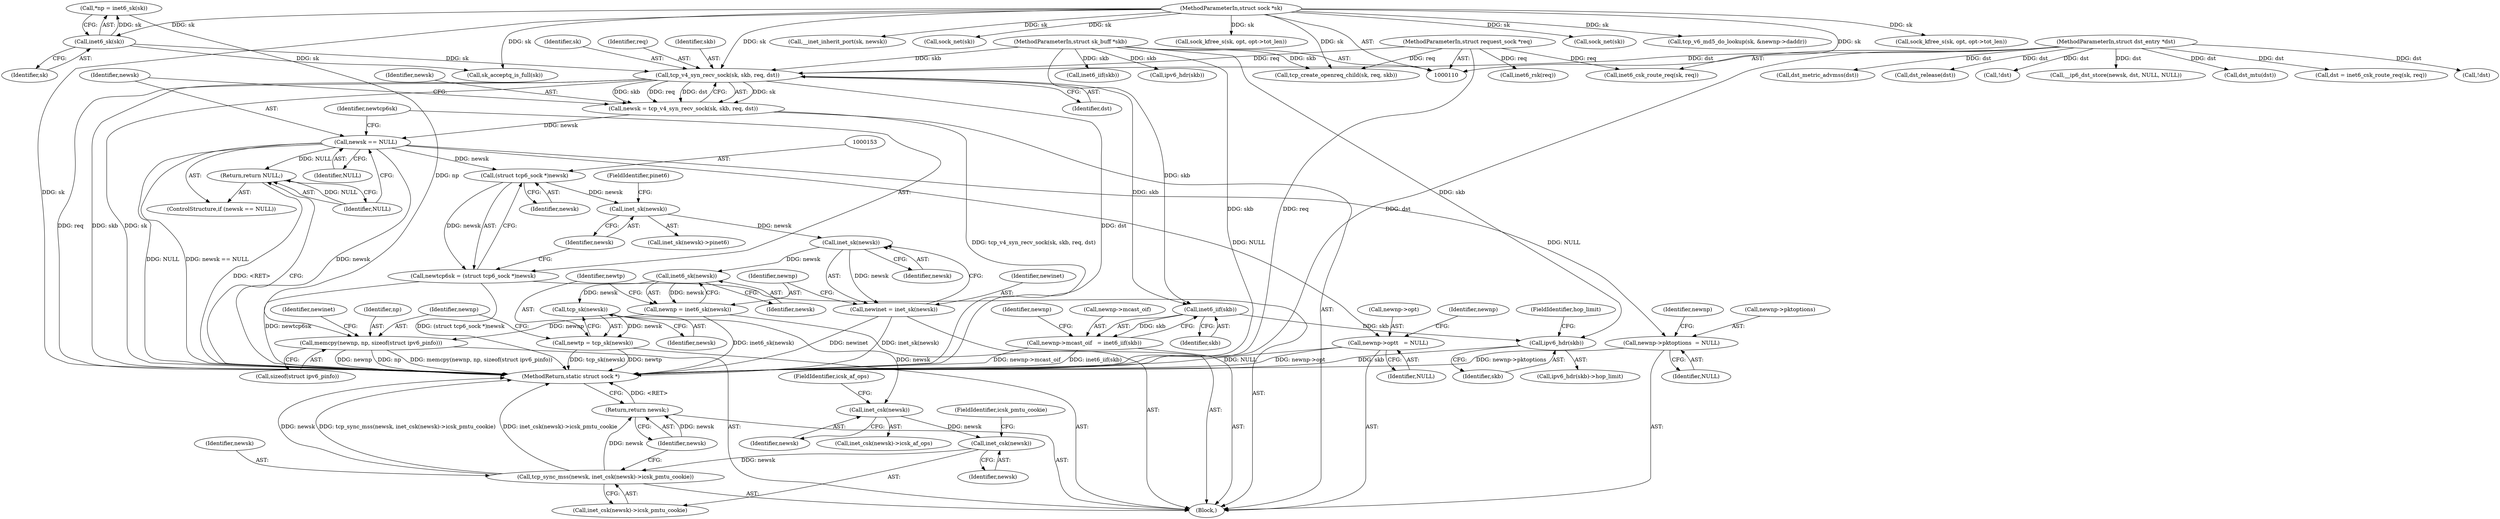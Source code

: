 digraph "0_linux_f6d8bd051c391c1c0458a30b2a7abcd939329259_33@API" {
"1000139" [label="(Call,tcp_v4_syn_recv_sock(sk, skb, req, dst))"];
"1000121" [label="(Call,inet6_sk(sk))"];
"1000111" [label="(MethodParameterIn,struct sock *sk)"];
"1000112" [label="(MethodParameterIn,struct sk_buff *skb)"];
"1000113" [label="(MethodParameterIn,struct request_sock *req)"];
"1000114" [label="(MethodParameterIn,struct dst_entry *dst)"];
"1000137" [label="(Call,newsk = tcp_v4_syn_recv_sock(sk, skb, req, dst))"];
"1000145" [label="(Call,newsk == NULL)"];
"1000148" [label="(Return,return NULL;)"];
"1000152" [label="(Call,(struct tcp6_sock *)newsk)"];
"1000150" [label="(Call,newtcp6sk = (struct tcp6_sock *)newsk)"];
"1000157" [label="(Call,inet_sk(newsk))"];
"1000166" [label="(Call,inet_sk(newsk))"];
"1000164" [label="(Call,newinet = inet_sk(newsk))"];
"1000170" [label="(Call,inet6_sk(newsk))"];
"1000168" [label="(Call,newnp = inet6_sk(newsk))"];
"1000176" [label="(Call,memcpy(newnp, np, sizeof(struct ipv6_pinfo)))"];
"1000174" [label="(Call,tcp_sk(newsk))"];
"1000172" [label="(Call,newtp = tcp_sk(newsk))"];
"1000208" [label="(Call,inet_csk(newsk))"];
"1000251" [label="(Call,inet_csk(newsk))"];
"1000248" [label="(Call,tcp_sync_mss(newsk, inet_csk(newsk)->icsk_pmtu_cookie))"];
"1000254" [label="(Return,return newsk;)"];
"1000224" [label="(Call,newnp->pktoptions  = NULL)"];
"1000229" [label="(Call,newnp->opt\t   = NULL)"];
"1000238" [label="(Call,inet6_iif(skb))"];
"1000234" [label="(Call,newnp->mcast_oif   = inet6_iif(skb))"];
"1000245" [label="(Call,ipv6_hdr(skb))"];
"1000171" [label="(Identifier,newsk)"];
"1000141" [label="(Identifier,skb)"];
"1000577" [label="(Call,sock_net(sk))"];
"1000156" [label="(Call,inet_sk(newsk)->pinet6)"];
"1000165" [label="(Identifier,newinet)"];
"1000233" [label="(Identifier,NULL)"];
"1000152" [label="(Call,(struct tcp6_sock *)newsk)"];
"1000254" [label="(Return,return newsk;)"];
"1000210" [label="(FieldIdentifier,icsk_af_ops)"];
"1000157" [label="(Call,inet_sk(newsk))"];
"1000139" [label="(Call,tcp_v4_syn_recv_sock(sk, skb, req, dst))"];
"1000159" [label="(FieldIdentifier,pinet6)"];
"1000242" [label="(Identifier,newnp)"];
"1000255" [label="(Identifier,newsk)"];
"1000499" [label="(Call,dst_mtu(dst))"];
"1000183" [label="(Identifier,newinet)"];
"1000138" [label="(Identifier,newsk)"];
"1000225" [label="(Call,newnp->pktoptions)"];
"1000527" [label="(Call,tcp_v6_md5_do_lookup(sk, &newnp->daddr))"];
"1000140" [label="(Identifier,sk)"];
"1000154" [label="(Identifier,newsk)"];
"1000172" [label="(Call,newtp = tcp_sk(newsk))"];
"1000244" [label="(Call,ipv6_hdr(skb)->hop_limit)"];
"1000251" [label="(Call,inet_csk(newsk))"];
"1000168" [label="(Call,newnp = inet6_sk(newsk))"];
"1000248" [label="(Call,tcp_sync_mss(newsk, inet_csk(newsk)->icsk_pmtu_cookie))"];
"1000174" [label="(Call,tcp_sk(newsk))"];
"1000137" [label="(Call,newsk = tcp_v4_syn_recv_sock(sk, skb, req, dst))"];
"1000234" [label="(Call,newnp->mcast_oif   = inet6_iif(skb))"];
"1000176" [label="(Call,memcpy(newnp, np, sizeof(struct ipv6_pinfo)))"];
"1000258" [label="(Call,inet6_rsk(req))"];
"1000147" [label="(Identifier,NULL)"];
"1000146" [label="(Identifier,newsk)"];
"1000589" [label="(Call,sock_kfree_s(sk, opt, opt->tot_len))"];
"1000273" [label="(Call,dst = inet6_csk_route_req(sk, req))"];
"1000122" [label="(Identifier,sk)"];
"1000224" [label="(Call,newnp->pktoptions  = NULL)"];
"1000175" [label="(Identifier,newsk)"];
"1000178" [label="(Identifier,np)"];
"1000266" [label="(Call,sk_acceptq_is_full(sk))"];
"1000275" [label="(Call,inet6_csk_route_req(sk, req))"];
"1000270" [label="(Call,!dst)"];
"1000228" [label="(Identifier,NULL)"];
"1000284" [label="(Call,tcp_create_openreq_child(sk, req, skb))"];
"1000170" [label="(Call,inet6_sk(newsk))"];
"1000143" [label="(Identifier,dst)"];
"1000166" [label="(Call,inet_sk(newsk))"];
"1000173" [label="(Identifier,newtp)"];
"1000437" [label="(Call,inet6_iif(skb))"];
"1000113" [label="(MethodParameterIn,struct request_sock *req)"];
"1000169" [label="(Identifier,newnp)"];
"1000505" [label="(Call,dst_metric_advmss(dst))"];
"1000236" [label="(Identifier,newnp)"];
"1000235" [label="(Call,newnp->mcast_oif)"];
"1000144" [label="(ControlStructure,if (newsk == NULL))"];
"1000150" [label="(Call,newtcp6sk = (struct tcp6_sock *)newsk)"];
"1000252" [label="(Identifier,newsk)"];
"1000151" [label="(Identifier,newtcp6sk)"];
"1000164" [label="(Call,newinet = inet_sk(newsk))"];
"1000229" [label="(Call,newnp->opt\t   = NULL)"];
"1000177" [label="(Identifier,newnp)"];
"1000231" [label="(Identifier,newnp)"];
"1000112" [label="(MethodParameterIn,struct sk_buff *skb)"];
"1000595" [label="(Call,dst_release(dst))"];
"1000245" [label="(Call,ipv6_hdr(skb))"];
"1000249" [label="(Identifier,newsk)"];
"1000444" [label="(Call,ipv6_hdr(skb))"];
"1000562" [label="(Call,__inet_inherit_port(sk, newsk))"];
"1000148" [label="(Return,return NULL;)"];
"1000179" [label="(Call,sizeof(struct ipv6_pinfo))"];
"1000279" [label="(Call,!dst)"];
"1000298" [label="(Call,__ip6_dst_store(newsk, dst, NULL, NULL))"];
"1000111" [label="(MethodParameterIn,struct sock *sk)"];
"1000209" [label="(Identifier,newsk)"];
"1000246" [label="(Identifier,skb)"];
"1000604" [label="(MethodReturn,static struct sock *)"];
"1000145" [label="(Call,newsk == NULL)"];
"1000142" [label="(Identifier,req)"];
"1000207" [label="(Call,inet_csk(newsk)->icsk_af_ops)"];
"1000238" [label="(Call,inet6_iif(skb))"];
"1000250" [label="(Call,inet_csk(newsk)->icsk_pmtu_cookie)"];
"1000149" [label="(Identifier,NULL)"];
"1000121" [label="(Call,inet6_sk(sk))"];
"1000253" [label="(FieldIdentifier,icsk_pmtu_cookie)"];
"1000167" [label="(Identifier,newsk)"];
"1000599" [label="(Call,sock_net(sk))"];
"1000208" [label="(Call,inet_csk(newsk))"];
"1000119" [label="(Call,*np = inet6_sk(sk))"];
"1000114" [label="(MethodParameterIn,struct dst_entry *dst)"];
"1000463" [label="(Call,sock_kfree_s(sk, opt, opt->tot_len))"];
"1000136" [label="(Block,)"];
"1000247" [label="(FieldIdentifier,hop_limit)"];
"1000158" [label="(Identifier,newsk)"];
"1000230" [label="(Call,newnp->opt)"];
"1000239" [label="(Identifier,skb)"];
"1000139" -> "1000137"  [label="AST: "];
"1000139" -> "1000143"  [label="CFG: "];
"1000140" -> "1000139"  [label="AST: "];
"1000141" -> "1000139"  [label="AST: "];
"1000142" -> "1000139"  [label="AST: "];
"1000143" -> "1000139"  [label="AST: "];
"1000137" -> "1000139"  [label="CFG: "];
"1000139" -> "1000604"  [label="DDG: req"];
"1000139" -> "1000604"  [label="DDG: skb"];
"1000139" -> "1000604"  [label="DDG: sk"];
"1000139" -> "1000604"  [label="DDG: dst"];
"1000139" -> "1000137"  [label="DDG: sk"];
"1000139" -> "1000137"  [label="DDG: skb"];
"1000139" -> "1000137"  [label="DDG: req"];
"1000139" -> "1000137"  [label="DDG: dst"];
"1000121" -> "1000139"  [label="DDG: sk"];
"1000111" -> "1000139"  [label="DDG: sk"];
"1000112" -> "1000139"  [label="DDG: skb"];
"1000113" -> "1000139"  [label="DDG: req"];
"1000114" -> "1000139"  [label="DDG: dst"];
"1000139" -> "1000238"  [label="DDG: skb"];
"1000121" -> "1000119"  [label="AST: "];
"1000121" -> "1000122"  [label="CFG: "];
"1000122" -> "1000121"  [label="AST: "];
"1000119" -> "1000121"  [label="CFG: "];
"1000121" -> "1000119"  [label="DDG: sk"];
"1000111" -> "1000121"  [label="DDG: sk"];
"1000121" -> "1000266"  [label="DDG: sk"];
"1000111" -> "1000110"  [label="AST: "];
"1000111" -> "1000604"  [label="DDG: sk"];
"1000111" -> "1000266"  [label="DDG: sk"];
"1000111" -> "1000275"  [label="DDG: sk"];
"1000111" -> "1000284"  [label="DDG: sk"];
"1000111" -> "1000463"  [label="DDG: sk"];
"1000111" -> "1000527"  [label="DDG: sk"];
"1000111" -> "1000562"  [label="DDG: sk"];
"1000111" -> "1000577"  [label="DDG: sk"];
"1000111" -> "1000589"  [label="DDG: sk"];
"1000111" -> "1000599"  [label="DDG: sk"];
"1000112" -> "1000110"  [label="AST: "];
"1000112" -> "1000604"  [label="DDG: skb"];
"1000112" -> "1000238"  [label="DDG: skb"];
"1000112" -> "1000245"  [label="DDG: skb"];
"1000112" -> "1000284"  [label="DDG: skb"];
"1000112" -> "1000437"  [label="DDG: skb"];
"1000112" -> "1000444"  [label="DDG: skb"];
"1000113" -> "1000110"  [label="AST: "];
"1000113" -> "1000604"  [label="DDG: req"];
"1000113" -> "1000258"  [label="DDG: req"];
"1000113" -> "1000275"  [label="DDG: req"];
"1000113" -> "1000284"  [label="DDG: req"];
"1000114" -> "1000110"  [label="AST: "];
"1000114" -> "1000604"  [label="DDG: dst"];
"1000114" -> "1000270"  [label="DDG: dst"];
"1000114" -> "1000273"  [label="DDG: dst"];
"1000114" -> "1000279"  [label="DDG: dst"];
"1000114" -> "1000298"  [label="DDG: dst"];
"1000114" -> "1000499"  [label="DDG: dst"];
"1000114" -> "1000505"  [label="DDG: dst"];
"1000114" -> "1000595"  [label="DDG: dst"];
"1000137" -> "1000136"  [label="AST: "];
"1000138" -> "1000137"  [label="AST: "];
"1000146" -> "1000137"  [label="CFG: "];
"1000137" -> "1000604"  [label="DDG: tcp_v4_syn_recv_sock(sk, skb, req, dst)"];
"1000137" -> "1000145"  [label="DDG: newsk"];
"1000145" -> "1000144"  [label="AST: "];
"1000145" -> "1000147"  [label="CFG: "];
"1000146" -> "1000145"  [label="AST: "];
"1000147" -> "1000145"  [label="AST: "];
"1000149" -> "1000145"  [label="CFG: "];
"1000151" -> "1000145"  [label="CFG: "];
"1000145" -> "1000604"  [label="DDG: newsk == NULL"];
"1000145" -> "1000604"  [label="DDG: newsk"];
"1000145" -> "1000604"  [label="DDG: NULL"];
"1000145" -> "1000148"  [label="DDG: NULL"];
"1000145" -> "1000152"  [label="DDG: newsk"];
"1000145" -> "1000224"  [label="DDG: NULL"];
"1000145" -> "1000229"  [label="DDG: NULL"];
"1000148" -> "1000144"  [label="AST: "];
"1000148" -> "1000149"  [label="CFG: "];
"1000149" -> "1000148"  [label="AST: "];
"1000604" -> "1000148"  [label="CFG: "];
"1000148" -> "1000604"  [label="DDG: <RET>"];
"1000149" -> "1000148"  [label="DDG: NULL"];
"1000152" -> "1000150"  [label="AST: "];
"1000152" -> "1000154"  [label="CFG: "];
"1000153" -> "1000152"  [label="AST: "];
"1000154" -> "1000152"  [label="AST: "];
"1000150" -> "1000152"  [label="CFG: "];
"1000152" -> "1000150"  [label="DDG: newsk"];
"1000152" -> "1000157"  [label="DDG: newsk"];
"1000150" -> "1000136"  [label="AST: "];
"1000151" -> "1000150"  [label="AST: "];
"1000158" -> "1000150"  [label="CFG: "];
"1000150" -> "1000604"  [label="DDG: newtcp6sk"];
"1000150" -> "1000604"  [label="DDG: (struct tcp6_sock *)newsk"];
"1000157" -> "1000156"  [label="AST: "];
"1000157" -> "1000158"  [label="CFG: "];
"1000158" -> "1000157"  [label="AST: "];
"1000159" -> "1000157"  [label="CFG: "];
"1000157" -> "1000166"  [label="DDG: newsk"];
"1000166" -> "1000164"  [label="AST: "];
"1000166" -> "1000167"  [label="CFG: "];
"1000167" -> "1000166"  [label="AST: "];
"1000164" -> "1000166"  [label="CFG: "];
"1000166" -> "1000164"  [label="DDG: newsk"];
"1000166" -> "1000170"  [label="DDG: newsk"];
"1000164" -> "1000136"  [label="AST: "];
"1000165" -> "1000164"  [label="AST: "];
"1000169" -> "1000164"  [label="CFG: "];
"1000164" -> "1000604"  [label="DDG: inet_sk(newsk)"];
"1000164" -> "1000604"  [label="DDG: newinet"];
"1000170" -> "1000168"  [label="AST: "];
"1000170" -> "1000171"  [label="CFG: "];
"1000171" -> "1000170"  [label="AST: "];
"1000168" -> "1000170"  [label="CFG: "];
"1000170" -> "1000168"  [label="DDG: newsk"];
"1000170" -> "1000174"  [label="DDG: newsk"];
"1000168" -> "1000136"  [label="AST: "];
"1000169" -> "1000168"  [label="AST: "];
"1000173" -> "1000168"  [label="CFG: "];
"1000168" -> "1000604"  [label="DDG: inet6_sk(newsk)"];
"1000168" -> "1000176"  [label="DDG: newnp"];
"1000176" -> "1000136"  [label="AST: "];
"1000176" -> "1000179"  [label="CFG: "];
"1000177" -> "1000176"  [label="AST: "];
"1000178" -> "1000176"  [label="AST: "];
"1000179" -> "1000176"  [label="AST: "];
"1000183" -> "1000176"  [label="CFG: "];
"1000176" -> "1000604"  [label="DDG: np"];
"1000176" -> "1000604"  [label="DDG: memcpy(newnp, np, sizeof(struct ipv6_pinfo))"];
"1000176" -> "1000604"  [label="DDG: newnp"];
"1000119" -> "1000176"  [label="DDG: np"];
"1000174" -> "1000172"  [label="AST: "];
"1000174" -> "1000175"  [label="CFG: "];
"1000175" -> "1000174"  [label="AST: "];
"1000172" -> "1000174"  [label="CFG: "];
"1000174" -> "1000172"  [label="DDG: newsk"];
"1000174" -> "1000208"  [label="DDG: newsk"];
"1000172" -> "1000136"  [label="AST: "];
"1000173" -> "1000172"  [label="AST: "];
"1000177" -> "1000172"  [label="CFG: "];
"1000172" -> "1000604"  [label="DDG: newtp"];
"1000172" -> "1000604"  [label="DDG: tcp_sk(newsk)"];
"1000208" -> "1000207"  [label="AST: "];
"1000208" -> "1000209"  [label="CFG: "];
"1000209" -> "1000208"  [label="AST: "];
"1000210" -> "1000208"  [label="CFG: "];
"1000208" -> "1000251"  [label="DDG: newsk"];
"1000251" -> "1000250"  [label="AST: "];
"1000251" -> "1000252"  [label="CFG: "];
"1000252" -> "1000251"  [label="AST: "];
"1000253" -> "1000251"  [label="CFG: "];
"1000251" -> "1000248"  [label="DDG: newsk"];
"1000248" -> "1000136"  [label="AST: "];
"1000248" -> "1000250"  [label="CFG: "];
"1000249" -> "1000248"  [label="AST: "];
"1000250" -> "1000248"  [label="AST: "];
"1000255" -> "1000248"  [label="CFG: "];
"1000248" -> "1000604"  [label="DDG: tcp_sync_mss(newsk, inet_csk(newsk)->icsk_pmtu_cookie)"];
"1000248" -> "1000604"  [label="DDG: inet_csk(newsk)->icsk_pmtu_cookie"];
"1000248" -> "1000604"  [label="DDG: newsk"];
"1000248" -> "1000254"  [label="DDG: newsk"];
"1000254" -> "1000136"  [label="AST: "];
"1000254" -> "1000255"  [label="CFG: "];
"1000255" -> "1000254"  [label="AST: "];
"1000604" -> "1000254"  [label="CFG: "];
"1000254" -> "1000604"  [label="DDG: <RET>"];
"1000255" -> "1000254"  [label="DDG: newsk"];
"1000224" -> "1000136"  [label="AST: "];
"1000224" -> "1000228"  [label="CFG: "];
"1000225" -> "1000224"  [label="AST: "];
"1000228" -> "1000224"  [label="AST: "];
"1000231" -> "1000224"  [label="CFG: "];
"1000224" -> "1000604"  [label="DDG: newnp->pktoptions"];
"1000229" -> "1000136"  [label="AST: "];
"1000229" -> "1000233"  [label="CFG: "];
"1000230" -> "1000229"  [label="AST: "];
"1000233" -> "1000229"  [label="AST: "];
"1000236" -> "1000229"  [label="CFG: "];
"1000229" -> "1000604"  [label="DDG: NULL"];
"1000229" -> "1000604"  [label="DDG: newnp->opt"];
"1000238" -> "1000234"  [label="AST: "];
"1000238" -> "1000239"  [label="CFG: "];
"1000239" -> "1000238"  [label="AST: "];
"1000234" -> "1000238"  [label="CFG: "];
"1000238" -> "1000234"  [label="DDG: skb"];
"1000238" -> "1000245"  [label="DDG: skb"];
"1000234" -> "1000136"  [label="AST: "];
"1000235" -> "1000234"  [label="AST: "];
"1000242" -> "1000234"  [label="CFG: "];
"1000234" -> "1000604"  [label="DDG: newnp->mcast_oif"];
"1000234" -> "1000604"  [label="DDG: inet6_iif(skb)"];
"1000245" -> "1000244"  [label="AST: "];
"1000245" -> "1000246"  [label="CFG: "];
"1000246" -> "1000245"  [label="AST: "];
"1000247" -> "1000245"  [label="CFG: "];
"1000245" -> "1000604"  [label="DDG: skb"];
}
